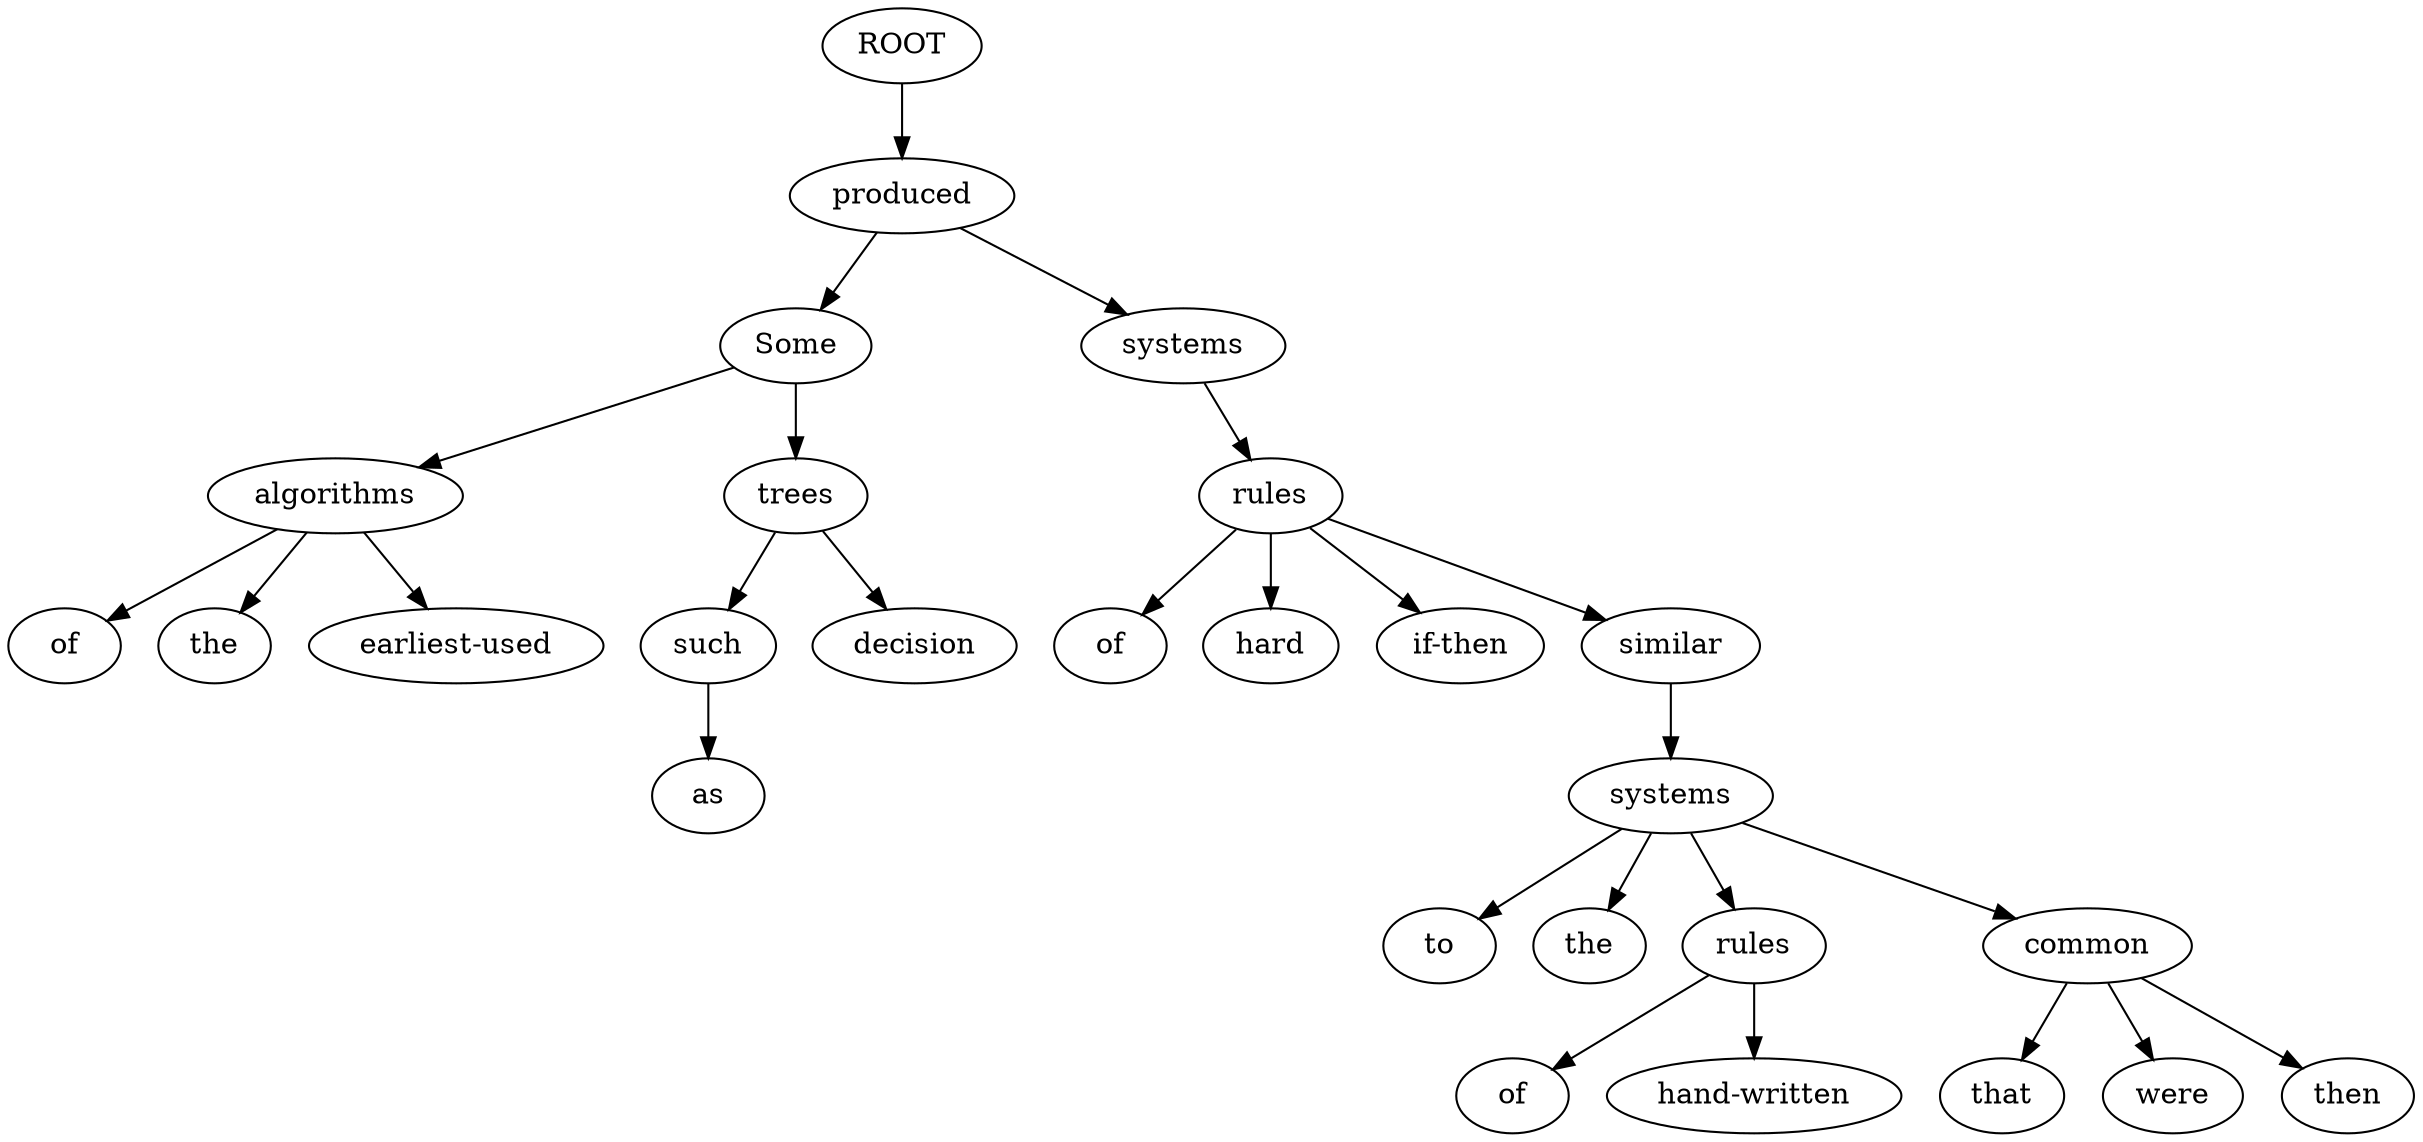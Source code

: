 digraph graph38 {
	node0 [label="ROOT"];
	node1 [label="Some"];
	node2 [label="of"];
	node3 [label="the"];
	node4 [label="earliest-used"];
	node5 [label="algorithms"];
	node7 [label="such"];
	node8 [label="as"];
	node9 [label="decision"];
	node10 [label="trees"];
	node12 [label="produced"];
	node13 [label="systems"];
	node14 [label="of"];
	node15 [label="hard"];
	node16 [label="if-then"];
	node17 [label="rules"];
	node18 [label="similar"];
	node19 [label="to"];
	node20 [label="the"];
	node21 [label="systems"];
	node22 [label="of"];
	node23 [label="hand-written"];
	node24 [label="rules"];
	node25 [label="that"];
	node26 [label="were"];
	node27 [label="then"];
	node28 [label="common"];
	node0 -> node12;
	node12 -> node1;
	node5 -> node2;
	node5 -> node3;
	node5 -> node4;
	node1 -> node5;
	node10 -> node7;
	node7 -> node8;
	node10 -> node9;
	node1 -> node10;
	node12 -> node13;
	node17 -> node14;
	node17 -> node15;
	node17 -> node16;
	node13 -> node17;
	node17 -> node18;
	node21 -> node19;
	node21 -> node20;
	node18 -> node21;
	node24 -> node22;
	node24 -> node23;
	node21 -> node24;
	node28 -> node25;
	node28 -> node26;
	node28 -> node27;
	node21 -> node28;
}
